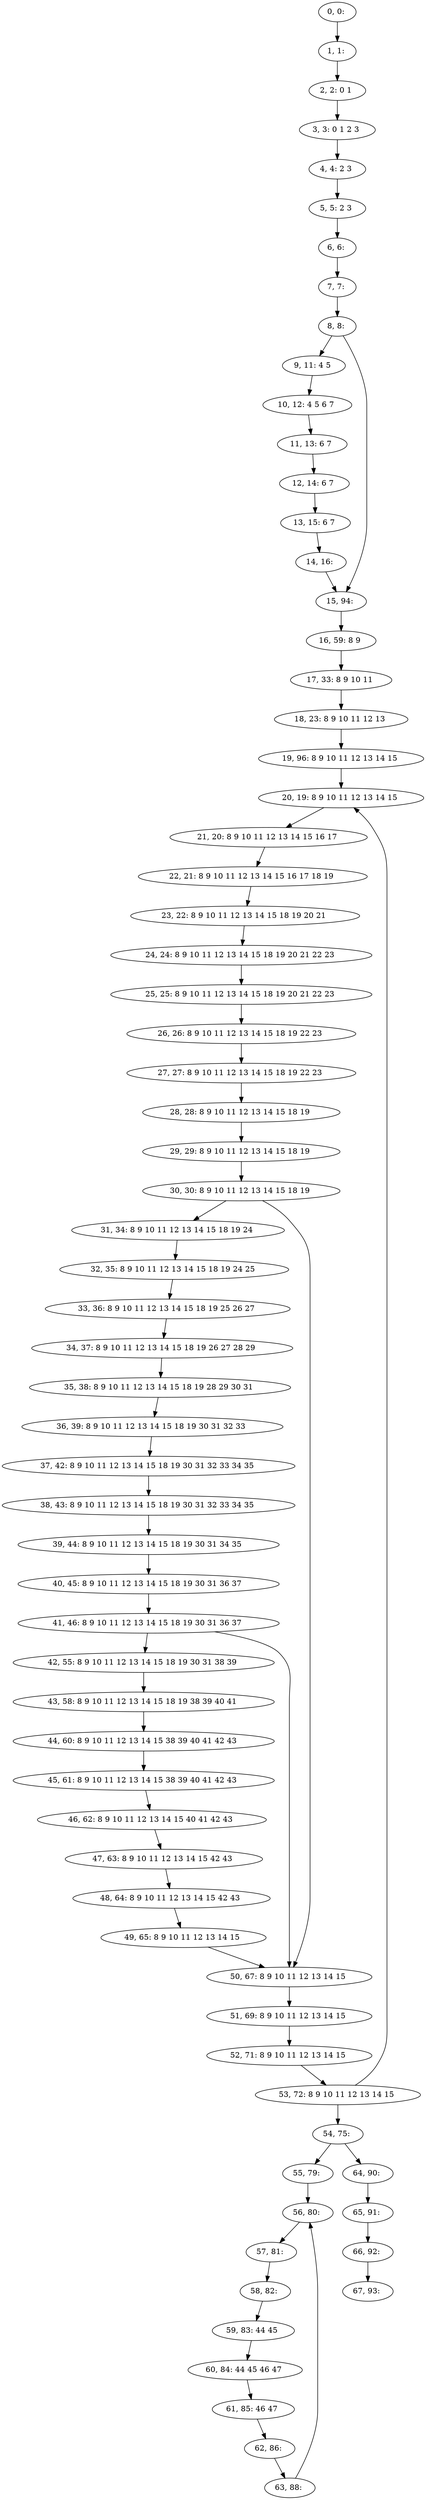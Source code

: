 digraph G {
0[label="0, 0: "];
1[label="1, 1: "];
2[label="2, 2: 0 1 "];
3[label="3, 3: 0 1 2 3 "];
4[label="4, 4: 2 3 "];
5[label="5, 5: 2 3 "];
6[label="6, 6: "];
7[label="7, 7: "];
8[label="8, 8: "];
9[label="9, 11: 4 5 "];
10[label="10, 12: 4 5 6 7 "];
11[label="11, 13: 6 7 "];
12[label="12, 14: 6 7 "];
13[label="13, 15: 6 7 "];
14[label="14, 16: "];
15[label="15, 94: "];
16[label="16, 59: 8 9 "];
17[label="17, 33: 8 9 10 11 "];
18[label="18, 23: 8 9 10 11 12 13 "];
19[label="19, 96: 8 9 10 11 12 13 14 15 "];
20[label="20, 19: 8 9 10 11 12 13 14 15 "];
21[label="21, 20: 8 9 10 11 12 13 14 15 16 17 "];
22[label="22, 21: 8 9 10 11 12 13 14 15 16 17 18 19 "];
23[label="23, 22: 8 9 10 11 12 13 14 15 18 19 20 21 "];
24[label="24, 24: 8 9 10 11 12 13 14 15 18 19 20 21 22 23 "];
25[label="25, 25: 8 9 10 11 12 13 14 15 18 19 20 21 22 23 "];
26[label="26, 26: 8 9 10 11 12 13 14 15 18 19 22 23 "];
27[label="27, 27: 8 9 10 11 12 13 14 15 18 19 22 23 "];
28[label="28, 28: 8 9 10 11 12 13 14 15 18 19 "];
29[label="29, 29: 8 9 10 11 12 13 14 15 18 19 "];
30[label="30, 30: 8 9 10 11 12 13 14 15 18 19 "];
31[label="31, 34: 8 9 10 11 12 13 14 15 18 19 24 "];
32[label="32, 35: 8 9 10 11 12 13 14 15 18 19 24 25 "];
33[label="33, 36: 8 9 10 11 12 13 14 15 18 19 25 26 27 "];
34[label="34, 37: 8 9 10 11 12 13 14 15 18 19 26 27 28 29 "];
35[label="35, 38: 8 9 10 11 12 13 14 15 18 19 28 29 30 31 "];
36[label="36, 39: 8 9 10 11 12 13 14 15 18 19 30 31 32 33 "];
37[label="37, 42: 8 9 10 11 12 13 14 15 18 19 30 31 32 33 34 35 "];
38[label="38, 43: 8 9 10 11 12 13 14 15 18 19 30 31 32 33 34 35 "];
39[label="39, 44: 8 9 10 11 12 13 14 15 18 19 30 31 34 35 "];
40[label="40, 45: 8 9 10 11 12 13 14 15 18 19 30 31 36 37 "];
41[label="41, 46: 8 9 10 11 12 13 14 15 18 19 30 31 36 37 "];
42[label="42, 55: 8 9 10 11 12 13 14 15 18 19 30 31 38 39 "];
43[label="43, 58: 8 9 10 11 12 13 14 15 18 19 38 39 40 41 "];
44[label="44, 60: 8 9 10 11 12 13 14 15 38 39 40 41 42 43 "];
45[label="45, 61: 8 9 10 11 12 13 14 15 38 39 40 41 42 43 "];
46[label="46, 62: 8 9 10 11 12 13 14 15 40 41 42 43 "];
47[label="47, 63: 8 9 10 11 12 13 14 15 42 43 "];
48[label="48, 64: 8 9 10 11 12 13 14 15 42 43 "];
49[label="49, 65: 8 9 10 11 12 13 14 15 "];
50[label="50, 67: 8 9 10 11 12 13 14 15 "];
51[label="51, 69: 8 9 10 11 12 13 14 15 "];
52[label="52, 71: 8 9 10 11 12 13 14 15 "];
53[label="53, 72: 8 9 10 11 12 13 14 15 "];
54[label="54, 75: "];
55[label="55, 79: "];
56[label="56, 80: "];
57[label="57, 81: "];
58[label="58, 82: "];
59[label="59, 83: 44 45 "];
60[label="60, 84: 44 45 46 47 "];
61[label="61, 85: 46 47 "];
62[label="62, 86: "];
63[label="63, 88: "];
64[label="64, 90: "];
65[label="65, 91: "];
66[label="66, 92: "];
67[label="67, 93: "];
0->1 ;
1->2 ;
2->3 ;
3->4 ;
4->5 ;
5->6 ;
6->7 ;
7->8 ;
8->9 ;
8->15 ;
9->10 ;
10->11 ;
11->12 ;
12->13 ;
13->14 ;
14->15 ;
15->16 ;
16->17 ;
17->18 ;
18->19 ;
19->20 ;
20->21 ;
21->22 ;
22->23 ;
23->24 ;
24->25 ;
25->26 ;
26->27 ;
27->28 ;
28->29 ;
29->30 ;
30->31 ;
30->50 ;
31->32 ;
32->33 ;
33->34 ;
34->35 ;
35->36 ;
36->37 ;
37->38 ;
38->39 ;
39->40 ;
40->41 ;
41->42 ;
41->50 ;
42->43 ;
43->44 ;
44->45 ;
45->46 ;
46->47 ;
47->48 ;
48->49 ;
49->50 ;
50->51 ;
51->52 ;
52->53 ;
53->54 ;
53->20 ;
54->55 ;
54->64 ;
55->56 ;
56->57 ;
57->58 ;
58->59 ;
59->60 ;
60->61 ;
61->62 ;
62->63 ;
63->56 ;
64->65 ;
65->66 ;
66->67 ;
}
